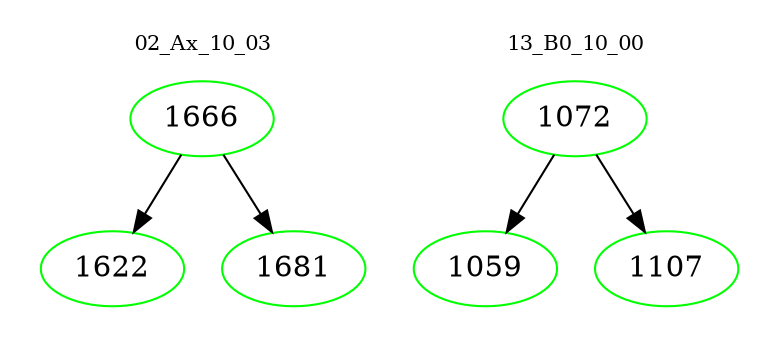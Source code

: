 digraph{
subgraph cluster_0 {
color = white
label = "02_Ax_10_03";
fontsize=10;
T0_1666 [label="1666", color="green"]
T0_1666 -> T0_1622 [color="black"]
T0_1622 [label="1622", color="green"]
T0_1666 -> T0_1681 [color="black"]
T0_1681 [label="1681", color="green"]
}
subgraph cluster_1 {
color = white
label = "13_B0_10_00";
fontsize=10;
T1_1072 [label="1072", color="green"]
T1_1072 -> T1_1059 [color="black"]
T1_1059 [label="1059", color="green"]
T1_1072 -> T1_1107 [color="black"]
T1_1107 [label="1107", color="green"]
}
}
